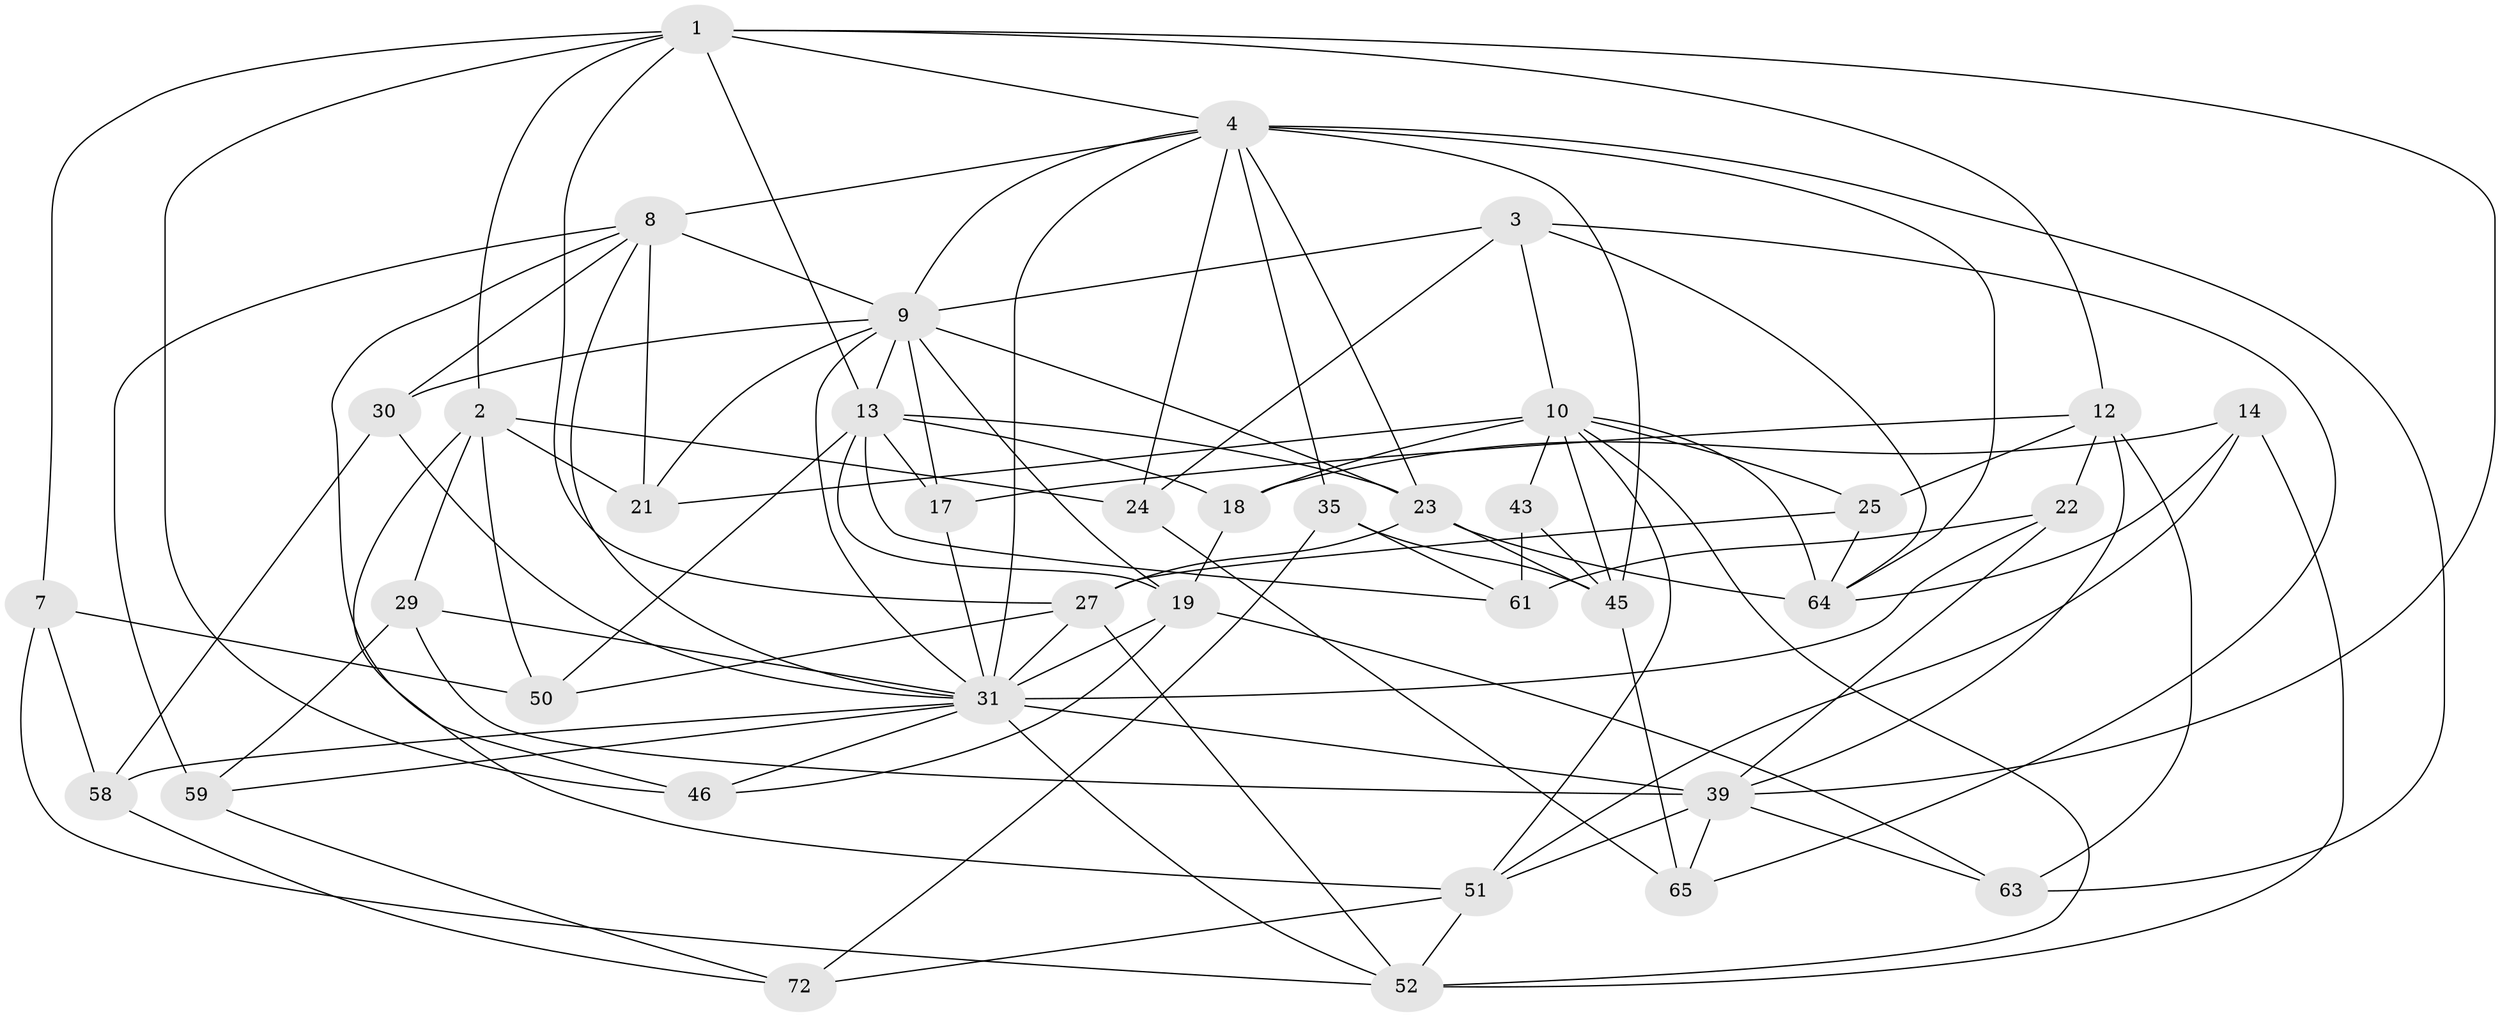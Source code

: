 // original degree distribution, {4: 1.0}
// Generated by graph-tools (version 1.1) at 2025/16/03/09/25 04:16:30]
// undirected, 38 vertices, 106 edges
graph export_dot {
graph [start="1"]
  node [color=gray90,style=filled];
  1 [super="+15+38"];
  2 [super="+6"];
  3 [super="+26"];
  4 [super="+5+33+69"];
  7;
  8 [super="+20+16"];
  9 [super="+11+34"];
  10 [super="+73"];
  12 [super="+36"];
  13 [super="+28+70"];
  14;
  17;
  18;
  19 [super="+68"];
  21;
  22;
  23 [super="+32"];
  24;
  25;
  27 [super="+48"];
  29 [super="+71"];
  30;
  31 [super="+37"];
  35;
  39 [super="+42+40+53"];
  43;
  45 [super="+47"];
  46;
  50;
  51 [super="+62"];
  52 [super="+56"];
  58;
  59;
  61;
  63;
  64 [super="+75"];
  65;
  72;
  1 -- 46;
  1 -- 2;
  1 -- 13;
  1 -- 39;
  1 -- 7;
  1 -- 27;
  1 -- 12;
  1 -- 4;
  2 -- 24;
  2 -- 21;
  2 -- 50;
  2 -- 29;
  2 -- 51;
  3 -- 24;
  3 -- 64;
  3 -- 65;
  3 -- 10;
  3 -- 9 [weight=2];
  4 -- 45;
  4 -- 24;
  4 -- 64;
  4 -- 31;
  4 -- 35;
  4 -- 63;
  4 -- 9;
  4 -- 8;
  4 -- 23;
  7 -- 58;
  7 -- 50;
  7 -- 52;
  8 -- 21;
  8 -- 46;
  8 -- 9 [weight=2];
  8 -- 31;
  8 -- 59;
  8 -- 30;
  9 -- 21;
  9 -- 30;
  9 -- 31;
  9 -- 17;
  9 -- 19;
  9 -- 23;
  9 -- 13;
  10 -- 25;
  10 -- 64;
  10 -- 18;
  10 -- 51;
  10 -- 52;
  10 -- 21;
  10 -- 43 [weight=2];
  10 -- 45;
  12 -- 17;
  12 -- 25;
  12 -- 39;
  12 -- 22;
  12 -- 63;
  13 -- 18;
  13 -- 17;
  13 -- 61;
  13 -- 19;
  13 -- 50;
  13 -- 23;
  14 -- 52;
  14 -- 51;
  14 -- 18;
  14 -- 64;
  17 -- 31;
  18 -- 19;
  19 -- 46;
  19 -- 63;
  19 -- 31;
  22 -- 61;
  22 -- 31;
  22 -- 39;
  23 -- 64;
  23 -- 27;
  23 -- 45;
  24 -- 65;
  25 -- 27;
  25 -- 64;
  27 -- 50;
  27 -- 52;
  27 -- 31;
  29 -- 59;
  29 -- 39 [weight=3];
  29 -- 31;
  30 -- 58;
  30 -- 31;
  31 -- 59;
  31 -- 39 [weight=3];
  31 -- 46;
  31 -- 52;
  31 -- 58;
  35 -- 61;
  35 -- 72;
  35 -- 45;
  39 -- 63;
  39 -- 65;
  39 -- 51;
  43 -- 61;
  43 -- 45;
  45 -- 65;
  51 -- 72;
  51 -- 52;
  58 -- 72;
  59 -- 72;
}
